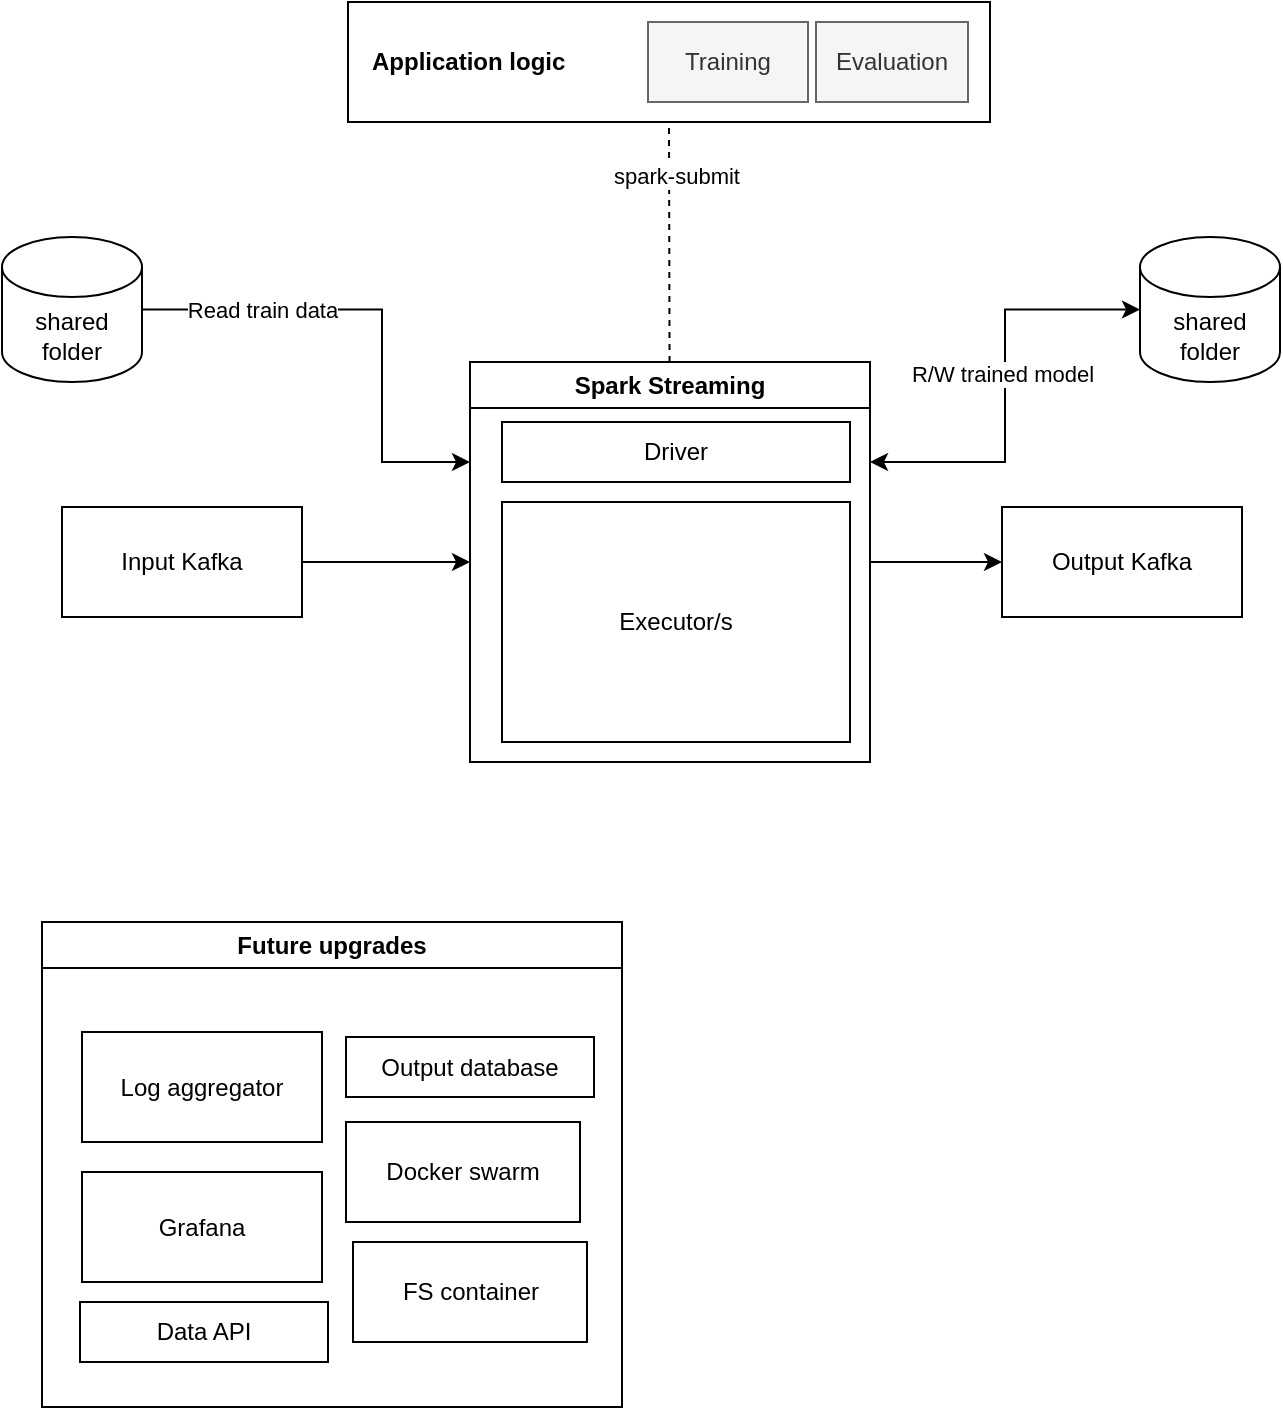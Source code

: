 <mxfile version="20.8.3" type="device"><diagram id="KYMnBfscnvEaKblxRNpz" name="Stránka-1"><mxGraphModel dx="1430" dy="1944" grid="1" gridSize="10" guides="1" tooltips="1" connect="1" arrows="1" fold="1" page="1" pageScale="1" pageWidth="827" pageHeight="1169" math="0" shadow="0"><root><mxCell id="0"/><mxCell id="1" parent="0"/><mxCell id="0ib9g5Wia52lME8o8J_j-11" style="edgeStyle=orthogonalEdgeStyle;rounded=0;orthogonalLoop=1;jettySize=auto;html=1;entryX=0;entryY=0.5;entryDx=0;entryDy=0;" parent="1" source="0ib9g5Wia52lME8o8J_j-1" target="0ib9g5Wia52lME8o8J_j-7" edge="1"><mxGeometry relative="1" as="geometry"/></mxCell><mxCell id="0ib9g5Wia52lME8o8J_j-34" style="edgeStyle=none;rounded=0;orthogonalLoop=1;jettySize=auto;html=1;startArrow=none;startFill=0;endArrow=none;endFill=0;dashed=1;entryX=0.5;entryY=1;entryDx=0;entryDy=0;" parent="1" source="0ib9g5Wia52lME8o8J_j-1" edge="1" target="0ib9g5Wia52lME8o8J_j-29"><mxGeometry relative="1" as="geometry"><mxPoint x="414" y="70" as="targetPoint"/></mxGeometry></mxCell><mxCell id="yyIVK5xDwPPaCWqVj29X-1" value="spark-submit" style="edgeLabel;html=1;align=center;verticalAlign=middle;resizable=0;points=[];" vertex="1" connectable="0" parent="0ib9g5Wia52lME8o8J_j-34"><mxGeometry x="-0.374" y="1" relative="1" as="geometry"><mxPoint x="4" y="-56" as="offset"/></mxGeometry></mxCell><mxCell id="yyIVK5xDwPPaCWqVj29X-9" style="edgeStyle=orthogonalEdgeStyle;rounded=0;orthogonalLoop=1;jettySize=auto;html=1;exitX=1;exitY=0.25;exitDx=0;exitDy=0;startArrow=classic;startFill=1;" edge="1" parent="1" source="0ib9g5Wia52lME8o8J_j-1" target="yyIVK5xDwPPaCWqVj29X-8"><mxGeometry relative="1" as="geometry"/></mxCell><mxCell id="yyIVK5xDwPPaCWqVj29X-10" value="R/W trained model" style="edgeLabel;html=1;align=center;verticalAlign=middle;resizable=0;points=[];" vertex="1" connectable="0" parent="yyIVK5xDwPPaCWqVj29X-9"><mxGeometry x="0.224" y="3" relative="1" as="geometry"><mxPoint x="1" y="18" as="offset"/></mxGeometry></mxCell><mxCell id="0ib9g5Wia52lME8o8J_j-1" value="Spark Streaming" style="swimlane;whiteSpace=wrap;html=1;" parent="1" vertex="1"><mxGeometry x="314" y="130" width="200" height="200" as="geometry"><mxRectangle x="314" y="130" width="140" height="30" as="alternateBounds"/></mxGeometry></mxCell><mxCell id="0ib9g5Wia52lME8o8J_j-2" value="Driver" style="rounded=0;whiteSpace=wrap;html=1;" parent="0ib9g5Wia52lME8o8J_j-1" vertex="1"><mxGeometry x="16" y="30" width="174" height="30" as="geometry"/></mxCell><mxCell id="0ib9g5Wia52lME8o8J_j-3" value="Executor/s" style="rounded=0;whiteSpace=wrap;html=1;" parent="0ib9g5Wia52lME8o8J_j-1" vertex="1"><mxGeometry x="16" y="70" width="174" height="120" as="geometry"/></mxCell><mxCell id="0ib9g5Wia52lME8o8J_j-45" value="" style="shape=image;html=1;verticalAlign=top;verticalLabelPosition=bottom;labelBackgroundColor=#ffffff;imageAspect=0;aspect=fixed;image=https://cdn1.iconfinder.com/data/icons/unicons-line-vol-3/24/docker-128.png;rounded=0;fillStyle=auto;" parent="0ib9g5Wia52lME8o8J_j-1" vertex="1"><mxGeometry x="6" y="20" width="30" height="30" as="geometry"/></mxCell><mxCell id="0ib9g5Wia52lME8o8J_j-46" value="" style="shape=image;html=1;verticalAlign=top;verticalLabelPosition=bottom;labelBackgroundColor=#ffffff;imageAspect=0;aspect=fixed;image=https://cdn1.iconfinder.com/data/icons/unicons-line-vol-3/24/docker-128.png;rounded=0;fillStyle=auto;" parent="0ib9g5Wia52lME8o8J_j-1" vertex="1"><mxGeometry x="6" y="60" width="30" height="30" as="geometry"/></mxCell><mxCell id="0ib9g5Wia52lME8o8J_j-10" style="edgeStyle=orthogonalEdgeStyle;rounded=0;orthogonalLoop=1;jettySize=auto;html=1;entryX=0;entryY=0.5;entryDx=0;entryDy=0;" parent="1" source="0ib9g5Wia52lME8o8J_j-5" target="0ib9g5Wia52lME8o8J_j-1" edge="1"><mxGeometry relative="1" as="geometry"/></mxCell><mxCell id="0ib9g5Wia52lME8o8J_j-5" value="Input Kafka" style="rounded=0;whiteSpace=wrap;html=1;" parent="1" vertex="1"><mxGeometry x="110" y="202.5" width="120" height="55" as="geometry"/></mxCell><mxCell id="0ib9g5Wia52lME8o8J_j-7" value="Output Kafka" style="rounded=0;whiteSpace=wrap;html=1;" parent="1" vertex="1"><mxGeometry x="580" y="202.5" width="120" height="55" as="geometry"/></mxCell><mxCell id="0ib9g5Wia52lME8o8J_j-32" value="" style="group" parent="1" vertex="1" connectable="0"><mxGeometry x="253" y="-50" width="321" height="60" as="geometry"/></mxCell><mxCell id="0ib9g5Wia52lME8o8J_j-29" value="Application logic" style="rounded=0;whiteSpace=wrap;html=1;fillStyle=auto;align=left;spacingLeft=10;fontStyle=1" parent="0ib9g5Wia52lME8o8J_j-32" vertex="1"><mxGeometry width="321" height="60" as="geometry"/></mxCell><mxCell id="0ib9g5Wia52lME8o8J_j-30" value="Training" style="rounded=0;whiteSpace=wrap;html=1;fillStyle=auto;fillColor=#f5f5f5;fontColor=#333333;strokeColor=#666666;" parent="0ib9g5Wia52lME8o8J_j-32" vertex="1"><mxGeometry x="150" y="10" width="80" height="40" as="geometry"/></mxCell><mxCell id="0ib9g5Wia52lME8o8J_j-31" value="Evaluation" style="rounded=0;whiteSpace=wrap;html=1;fillStyle=auto;fillColor=#f5f5f5;fontColor=#333333;strokeColor=#666666;" parent="0ib9g5Wia52lME8o8J_j-32" vertex="1"><mxGeometry x="234" y="10" width="76" height="40" as="geometry"/></mxCell><mxCell id="0ib9g5Wia52lME8o8J_j-44" value="" style="shape=image;html=1;verticalAlign=top;verticalLabelPosition=bottom;labelBackgroundColor=#ffffff;imageAspect=0;aspect=fixed;image=https://cdn1.iconfinder.com/data/icons/unicons-line-vol-3/24/docker-128.png;rounded=0;fillStyle=auto;" parent="1" vertex="1"><mxGeometry x="100" y="185" width="30" height="30" as="geometry"/></mxCell><mxCell id="0ib9g5Wia52lME8o8J_j-47" value="" style="shape=image;html=1;verticalAlign=top;verticalLabelPosition=bottom;labelBackgroundColor=#ffffff;imageAspect=0;aspect=fixed;image=https://cdn1.iconfinder.com/data/icons/unicons-line-vol-3/24/docker-128.png;rounded=0;fillStyle=auto;" parent="1" vertex="1"><mxGeometry x="574" y="185" width="30" height="30" as="geometry"/></mxCell><mxCell id="yyIVK5xDwPPaCWqVj29X-6" style="edgeStyle=orthogonalEdgeStyle;rounded=0;orthogonalLoop=1;jettySize=auto;html=1;entryX=0;entryY=0.25;entryDx=0;entryDy=0;" edge="1" parent="1" source="yyIVK5xDwPPaCWqVj29X-5" target="0ib9g5Wia52lME8o8J_j-1"><mxGeometry relative="1" as="geometry"><Array as="points"><mxPoint x="270" y="104"/><mxPoint x="270" y="180"/></Array></mxGeometry></mxCell><mxCell id="yyIVK5xDwPPaCWqVj29X-7" value="Read train data" style="edgeLabel;html=1;align=center;verticalAlign=middle;resizable=0;points=[];" vertex="1" connectable="0" parent="yyIVK5xDwPPaCWqVj29X-6"><mxGeometry x="-0.621" y="-1" relative="1" as="geometry"><mxPoint x="14" y="-1" as="offset"/></mxGeometry></mxCell><mxCell id="yyIVK5xDwPPaCWqVj29X-5" value="shared&lt;br&gt;folder" style="shape=cylinder3;whiteSpace=wrap;html=1;boundedLbl=1;backgroundOutline=1;size=15;" vertex="1" parent="1"><mxGeometry x="80" y="67.5" width="70" height="72.5" as="geometry"/></mxCell><mxCell id="yyIVK5xDwPPaCWqVj29X-8" value="shared&lt;br&gt;folder" style="shape=cylinder3;whiteSpace=wrap;html=1;boundedLbl=1;backgroundOutline=1;size=15;" vertex="1" parent="1"><mxGeometry x="649" y="67.5" width="70" height="72.5" as="geometry"/></mxCell><mxCell id="yyIVK5xDwPPaCWqVj29X-18" value="Future upgrades" style="swimlane;whiteSpace=wrap;html=1;" vertex="1" parent="1"><mxGeometry x="100" y="410" width="290" height="242.5" as="geometry"><mxRectangle x="100" y="410" width="140" height="30" as="alternateBounds"/></mxGeometry></mxCell><mxCell id="0ib9g5Wia52lME8o8J_j-13" value="Data API" style="rounded=0;whiteSpace=wrap;html=1;" parent="yyIVK5xDwPPaCWqVj29X-18" vertex="1"><mxGeometry x="19" y="190" width="124" height="30" as="geometry"/></mxCell><mxCell id="0ib9g5Wia52lME8o8J_j-51" value="&lt;span style=&quot;color: rgba(0, 0, 0, 0); font-family: monospace; font-size: 0px; text-align: start; background-color: rgb(251, 251, 251);&quot;&gt;%3CmxGraphModel%3E%3Croot%3E%3CmxCell%20id%3D%220%22%2F%3E%3CmxCell%20id%3D%221%22%20parent%3D%220%22%2F%3E%3CmxCell%20id%3D%222%22%20value%3D%22%22%20style%3D%22shape%3Dimage%3Bhtml%3D1%3BverticalAlign%3Dtop%3BverticalLabelPosition%3Dbottom%3BlabelBackgroundColor%3D%23ffffff%3BimageAspect%3D0%3Baspect%3Dfixed%3Bimage%3Dhttps%3A%2F%2Fcdn1.iconfinder.com%2Fdata%2Ficons%2Funicons-line-vol-3%2F24%2Fdocker-128.png%3Brounded%3D0%3BfillStyle%3Dauto%3B%22%20vertex%3D%221%22%20parent%3D%221%22%3E%3CmxGeometry%20x%3D%22570%22%20y%3D%22215%22%20width%3D%2230%22%20height%3D%2230%22%20as%3D%22geometry%22%2F%3E%3C%2FmxCell%3E%3C%2Froot%3E%3C%2FmxGraphModel%3E&lt;/span&gt;" style="shape=image;html=1;verticalAlign=top;verticalLabelPosition=bottom;labelBackgroundColor=#ffffff;imageAspect=0;aspect=fixed;image=https://cdn1.iconfinder.com/data/icons/unicons-line-vol-3/24/docker-128.png;rounded=0;fillStyle=auto;" parent="yyIVK5xDwPPaCWqVj29X-18" vertex="1"><mxGeometry x="10" y="180" width="30" height="30" as="geometry"/></mxCell><mxCell id="SdzmBVPmldJGy04V2Yd1-1" value="Log aggregator" style="rounded=0;whiteSpace=wrap;html=1;" parent="yyIVK5xDwPPaCWqVj29X-18" vertex="1"><mxGeometry x="20" y="55" width="120" height="55" as="geometry"/></mxCell><mxCell id="SdzmBVPmldJGy04V2Yd1-6" value="Grafana" style="rounded=0;whiteSpace=wrap;html=1;" parent="yyIVK5xDwPPaCWqVj29X-18" vertex="1"><mxGeometry x="20" y="125" width="120" height="55" as="geometry"/></mxCell><mxCell id="SdzmBVPmldJGy04V2Yd1-9" value="" style="shape=image;html=1;verticalAlign=top;verticalLabelPosition=bottom;labelBackgroundColor=#ffffff;imageAspect=0;aspect=fixed;image=https://cdn1.iconfinder.com/data/icons/unicons-line-vol-3/24/docker-128.png;rounded=0;fillStyle=auto;" parent="yyIVK5xDwPPaCWqVj29X-18" vertex="1"><mxGeometry x="10" y="40" width="30" height="30" as="geometry"/></mxCell><mxCell id="SdzmBVPmldJGy04V2Yd1-10" value="" style="shape=image;html=1;verticalAlign=top;verticalLabelPosition=bottom;labelBackgroundColor=#ffffff;imageAspect=0;aspect=fixed;image=https://cdn1.iconfinder.com/data/icons/unicons-line-vol-3/24/docker-128.png;rounded=0;fillStyle=auto;" parent="yyIVK5xDwPPaCWqVj29X-18" vertex="1"><mxGeometry x="10" y="110" width="30" height="30" as="geometry"/></mxCell><mxCell id="yyIVK5xDwPPaCWqVj29X-11" value="Docker swarm" style="rounded=0;whiteSpace=wrap;html=1;" vertex="1" parent="yyIVK5xDwPPaCWqVj29X-18"><mxGeometry x="152" y="100" width="117" height="50" as="geometry"/></mxCell><mxCell id="yyIVK5xDwPPaCWqVj29X-14" value="Output database" style="rounded=0;whiteSpace=wrap;html=1;" vertex="1" parent="yyIVK5xDwPPaCWqVj29X-18"><mxGeometry x="152" y="57.5" width="124" height="30" as="geometry"/></mxCell><mxCell id="yyIVK5xDwPPaCWqVj29X-15" value="&lt;span style=&quot;color: rgba(0, 0, 0, 0); font-family: monospace; font-size: 0px; text-align: start; background-color: rgb(251, 251, 251);&quot;&gt;%3CmxGraphModel%3E%3Croot%3E%3CmxCell%20id%3D%220%22%2F%3E%3CmxCell%20id%3D%221%22%20parent%3D%220%22%2F%3E%3CmxCell%20id%3D%222%22%20value%3D%22%22%20style%3D%22shape%3Dimage%3Bhtml%3D1%3BverticalAlign%3Dtop%3BverticalLabelPosition%3Dbottom%3BlabelBackgroundColor%3D%23ffffff%3BimageAspect%3D0%3Baspect%3Dfixed%3Bimage%3Dhttps%3A%2F%2Fcdn1.iconfinder.com%2Fdata%2Ficons%2Funicons-line-vol-3%2F24%2Fdocker-128.png%3Brounded%3D0%3BfillStyle%3Dauto%3B%22%20vertex%3D%221%22%20parent%3D%221%22%3E%3CmxGeometry%20x%3D%22570%22%20y%3D%22215%22%20width%3D%2230%22%20height%3D%2230%22%20as%3D%22geometry%22%2F%3E%3C%2FmxCell%3E%3C%2Froot%3E%3C%2FmxGraphModel%3E&lt;/span&gt;" style="shape=image;html=1;verticalAlign=top;verticalLabelPosition=bottom;labelBackgroundColor=#ffffff;imageAspect=0;aspect=fixed;image=https://cdn1.iconfinder.com/data/icons/unicons-line-vol-3/24/docker-128.png;rounded=0;fillStyle=auto;" vertex="1" parent="yyIVK5xDwPPaCWqVj29X-18"><mxGeometry x="143" y="47.5" width="30" height="30" as="geometry"/></mxCell><mxCell id="yyIVK5xDwPPaCWqVj29X-16" value="FS container" style="rounded=0;whiteSpace=wrap;html=1;" vertex="1" parent="yyIVK5xDwPPaCWqVj29X-18"><mxGeometry x="155.5" y="160" width="117" height="50" as="geometry"/></mxCell><mxCell id="yyIVK5xDwPPaCWqVj29X-17" value="&lt;span style=&quot;color: rgba(0, 0, 0, 0); font-family: monospace; font-size: 0px; text-align: start; background-color: rgb(251, 251, 251);&quot;&gt;%3CmxGraphModel%3E%3Croot%3E%3CmxCell%20id%3D%220%22%2F%3E%3CmxCell%20id%3D%221%22%20parent%3D%220%22%2F%3E%3CmxCell%20id%3D%222%22%20value%3D%22%22%20style%3D%22shape%3Dimage%3Bhtml%3D1%3BverticalAlign%3Dtop%3BverticalLabelPosition%3Dbottom%3BlabelBackgroundColor%3D%23ffffff%3BimageAspect%3D0%3Baspect%3Dfixed%3Bimage%3Dhttps%3A%2F%2Fcdn1.iconfinder.com%2Fdata%2Ficons%2Funicons-line-vol-3%2F24%2Fdocker-128.png%3Brounded%3D0%3BfillStyle%3Dauto%3B%22%20vertex%3D%221%22%20parent%3D%221%22%3E%3CmxGeometry%20x%3D%22570%22%20y%3D%22215%22%20width%3D%2230%22%20height%3D%2230%22%20as%3D%22geometry%22%2F%3E%3C%2FmxCell%3E%3C%2Froot%3E%3C%2FmxGraphModel%3E&lt;/span&gt;" style="shape=image;html=1;verticalAlign=top;verticalLabelPosition=bottom;labelBackgroundColor=#ffffff;imageAspect=0;aspect=fixed;image=https://cdn1.iconfinder.com/data/icons/unicons-line-vol-3/24/docker-128.png;rounded=0;fillStyle=auto;" vertex="1" parent="yyIVK5xDwPPaCWqVj29X-18"><mxGeometry x="143" y="150" width="30" height="30" as="geometry"/></mxCell></root></mxGraphModel></diagram></mxfile>